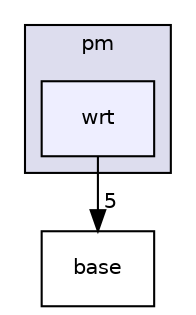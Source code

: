 digraph G {
  compound=true
  node [ fontsize="10", fontname="Helvetica"];
  edge [ labelfontsize="10", labelfontname="Helvetica"];
  subgraph clusterdir_c1443607dd4cc642c3d39bfbd095271a {
    graph [ bgcolor="#ddddee", pencolor="black", label="pm" fontname="Helvetica", fontsize="10", URL="dir_c1443607dd4cc642c3d39bfbd095271a.html"]
  dir_9f68788c61f17d57b81904c5faaf747a [shape=box, label="wrt", style="filled", fillcolor="#eeeeff", pencolor="black", URL="dir_9f68788c61f17d57b81904c5faaf747a.html"];
  }
  dir_96bebcbd622f6ba3e4502d519ed457a0 [shape=box label="base" URL="dir_96bebcbd622f6ba3e4502d519ed457a0.html"];
  dir_9f68788c61f17d57b81904c5faaf747a->dir_96bebcbd622f6ba3e4502d519ed457a0 [headlabel="5", labeldistance=1.5 headhref="dir_000029_000005.html"];
}
